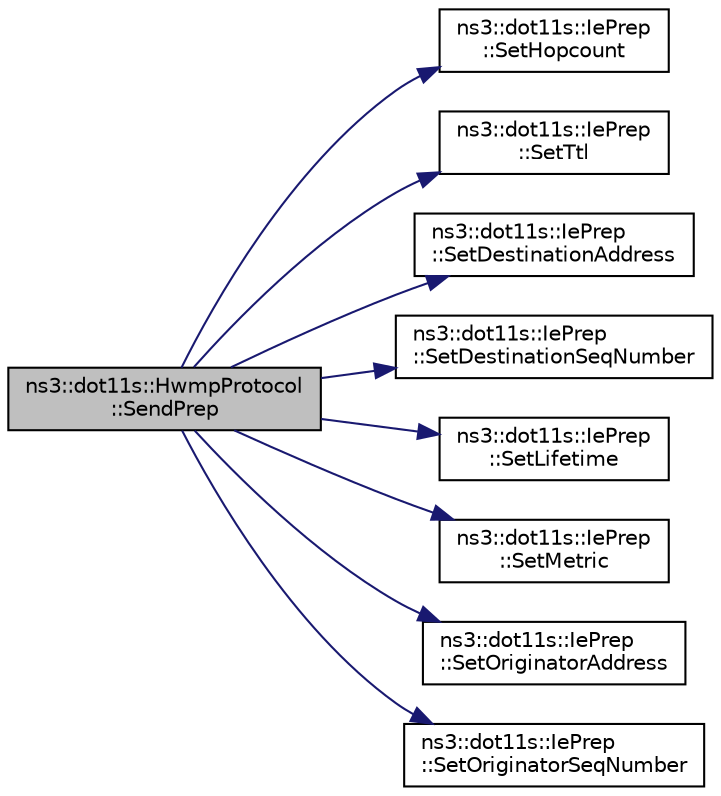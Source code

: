 digraph "ns3::dot11s::HwmpProtocol::SendPrep"
{
  edge [fontname="Helvetica",fontsize="10",labelfontname="Helvetica",labelfontsize="10"];
  node [fontname="Helvetica",fontsize="10",shape=record];
  rankdir="LR";
  Node1 [label="ns3::dot11s::HwmpProtocol\l::SendPrep",height=0.2,width=0.4,color="black", fillcolor="grey75", style="filled", fontcolor="black"];
  Node1 -> Node2 [color="midnightblue",fontsize="10",style="solid"];
  Node2 [label="ns3::dot11s::IePrep\l::SetHopcount",height=0.2,width=0.4,color="black", fillcolor="white", style="filled",URL="$d9/d1f/classns3_1_1dot11s_1_1IePrep.html#a58b59d9cffc1247486bef0bf60c4fdb3"];
  Node1 -> Node3 [color="midnightblue",fontsize="10",style="solid"];
  Node3 [label="ns3::dot11s::IePrep\l::SetTtl",height=0.2,width=0.4,color="black", fillcolor="white", style="filled",URL="$d9/d1f/classns3_1_1dot11s_1_1IePrep.html#a1155f21ce31631f4da106b8dda7a691b"];
  Node1 -> Node4 [color="midnightblue",fontsize="10",style="solid"];
  Node4 [label="ns3::dot11s::IePrep\l::SetDestinationAddress",height=0.2,width=0.4,color="black", fillcolor="white", style="filled",URL="$d9/d1f/classns3_1_1dot11s_1_1IePrep.html#a8d218f3c7c479204872eee14534caef4"];
  Node1 -> Node5 [color="midnightblue",fontsize="10",style="solid"];
  Node5 [label="ns3::dot11s::IePrep\l::SetDestinationSeqNumber",height=0.2,width=0.4,color="black", fillcolor="white", style="filled",URL="$d9/d1f/classns3_1_1dot11s_1_1IePrep.html#a1ba3be8cec54e8b0bb575f8153047dad"];
  Node1 -> Node6 [color="midnightblue",fontsize="10",style="solid"];
  Node6 [label="ns3::dot11s::IePrep\l::SetLifetime",height=0.2,width=0.4,color="black", fillcolor="white", style="filled",URL="$d9/d1f/classns3_1_1dot11s_1_1IePrep.html#abf262a80dc89da34b8e8feb3aa1038ec"];
  Node1 -> Node7 [color="midnightblue",fontsize="10",style="solid"];
  Node7 [label="ns3::dot11s::IePrep\l::SetMetric",height=0.2,width=0.4,color="black", fillcolor="white", style="filled",URL="$d9/d1f/classns3_1_1dot11s_1_1IePrep.html#a88622b058efe4d3a40a1ae4a0daac412"];
  Node1 -> Node8 [color="midnightblue",fontsize="10",style="solid"];
  Node8 [label="ns3::dot11s::IePrep\l::SetOriginatorAddress",height=0.2,width=0.4,color="black", fillcolor="white", style="filled",URL="$d9/d1f/classns3_1_1dot11s_1_1IePrep.html#a86179a652f5a26382b2a64325d162931"];
  Node1 -> Node9 [color="midnightblue",fontsize="10",style="solid"];
  Node9 [label="ns3::dot11s::IePrep\l::SetOriginatorSeqNumber",height=0.2,width=0.4,color="black", fillcolor="white", style="filled",URL="$d9/d1f/classns3_1_1dot11s_1_1IePrep.html#ad3c8051b8507fecfedc4b1880a8fb558"];
}
